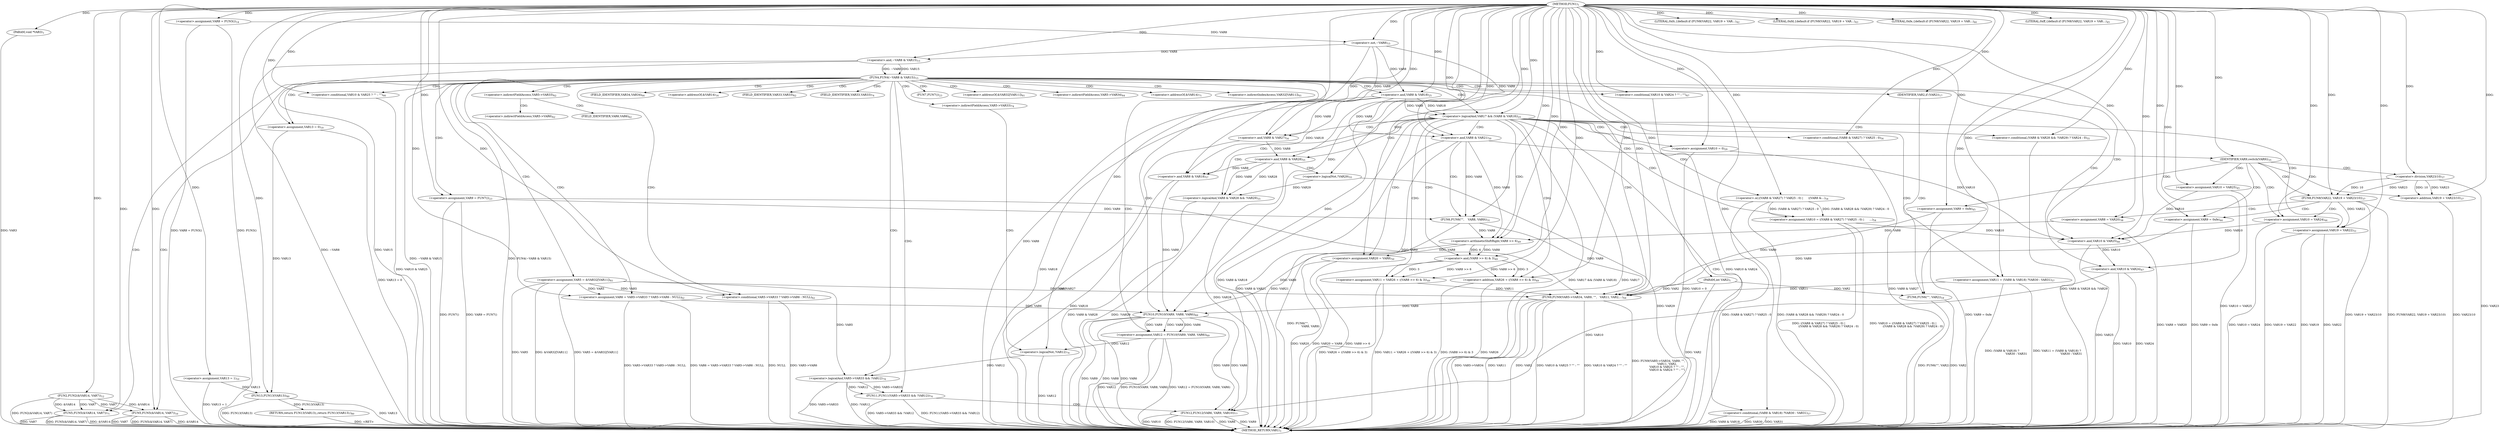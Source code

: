 digraph "FUN1" {  
"8" [label = <(METHOD,FUN1)<SUB>1</SUB>> ]
"221" [label = <(METHOD_RETURN,VAR1)<SUB>1</SUB>> ]
"9" [label = <(PARAM,int VAR2)<SUB>1</SUB>> ]
"10" [label = <(PARAM,void *VAR3)<SUB>1</SUB>> ]
"21" [label = <(&lt;operator&gt;.assignment,VAR13 = 1)<SUB>10</SUB>> ]
"24" [label = <(FUN2,FUN2(&amp;VAR14, VAR7))<SUB>12</SUB>> ]
"28" [label = <(&lt;operator&gt;.assignment,VAR8 = FUN3())<SUB>14</SUB>> ]
"52" [label = <(&lt;operator&gt;.assignment,VAR9 = FUN7())<SUB>23</SUB>> ]
"158" [label = <(&lt;operator&gt;.assignment,VAR5 = &amp;VAR32[VAR11])<SUB>61</SUB>> ]
"164" [label = <(&lt;operator&gt;.assignment,VAR6 = VAR5-&gt;VAR33 ? VAR5-&gt;VAR6 : NULL)<SUB>62</SUB>> ]
"174" [label = <(FUN9,FUN9(VAR5-&gt;VAR34, VAR9, &quot;&quot;,
		   VAR11, VAR2,
	...)<SUB>64</SUB>> ]
"194" [label = <(&lt;operator&gt;.assignment,VAR12 = FUN10(VAR9, VAR8, VAR6))<SUB>69</SUB>> ]
"200" [label = <(FUN5,FUN5(&amp;VAR14, VAR7))<SUB>71</SUB>> ]
"218" [label = <(RETURN,return FUN13(VAR13);,return FUN13(VAR13);)<SUB>80</SUB>> ]
"32" [label = <(FUN4,FUN4(~VAR8 &amp; VAR15))<SUB>15</SUB>> ]
"56" [label = <(&lt;operator&gt;.logicalAnd,VAR17 &amp;&amp; (VAR8 &amp; VAR18))<SUB>25</SUB>> ]
"205" [label = <(FUN11,FUN11(VAR5-&gt;VAR33 &amp;&amp; !VAR12))<SUB>74</SUB>> ]
"219" [label = <(FUN13,FUN13(VAR13))<SUB>80</SUB>> ]
"38" [label = <(FUN5,FUN5(&amp;VAR14, VAR7))<SUB>16</SUB>> ]
"48" [label = <(&lt;operator&gt;.assignment,VAR13 = 0)<SUB>19</SUB>> ]
"64" [label = <(&lt;operator&gt;.assignment,VAR10 = 0)<SUB>29</SUB>> ]
"115" [label = <(&lt;operator&gt;.assignment,VAR11 = VAR26 + ((VAR8 &gt;&gt; 6) &amp; 3))<SUB>49</SUB>> ]
"124" [label = <(&lt;operator&gt;.assignment,VAR20 = VAR8)<SUB>50</SUB>> ]
"127" [label = <(&lt;operator&gt;.assignment,VAR19 = VAR22)<SUB>51</SUB>> ]
"166" [label = <(&lt;operator&gt;.conditional,VAR5-&gt;VAR33 ? VAR5-&gt;VAR6 : NULL)<SUB>62</SUB>> ]
"182" [label = <(&lt;operator&gt;.conditional,VAR10 &amp; VAR25 ? &quot;&quot; : &quot;&quot;)<SUB>66</SUB>> ]
"188" [label = <(&lt;operator&gt;.conditional,VAR10 &amp; VAR24 ? &quot;&quot; : &quot;&quot;)<SUB>67</SUB>> ]
"196" [label = <(FUN10,FUN10(VAR9, VAR8, VAR6))<SUB>69</SUB>> ]
"213" [label = <(FUN12,FUN12(VAR6, VAR9, VAR10))<SUB>77</SUB>> ]
"33" [label = <(&lt;operator&gt;.and,~VAR8 &amp; VAR15)<SUB>15</SUB>> ]
"43" [label = <(IDENTIFIER,VAR2,if (VAR2))<SUB>17</SUB>> ]
"58" [label = <(&lt;operator&gt;.and,VAR8 &amp; VAR18)<SUB>25</SUB>> ]
"68" [label = <(&lt;operator&gt;.and,VAR8 &amp; VAR21)<SUB>30</SUB>> ]
"132" [label = <(&lt;operator&gt;.assignment,VAR10 = ((VAR8 &amp; VAR27) ? VAR25 : 0) |
		      ...)<SUB>54</SUB>> ]
"150" [label = <(&lt;operator&gt;.assignment,VAR11 = (VAR8 &amp; VAR18) ?
				VAR30 : VAR31)<SUB>57</SUB>> ]
"183" [label = <(&lt;operator&gt;.and,VAR10 &amp; VAR25)<SUB>66</SUB>> ]
"189" [label = <(&lt;operator&gt;.and,VAR10 &amp; VAR24)<SUB>67</SUB>> ]
"206" [label = <(&lt;operator&gt;.logicalAnd,VAR5-&gt;VAR33 &amp;&amp; !VAR12)<SUB>74</SUB>> ]
"34" [label = <(&lt;operator&gt;.not,~VAR8)<SUB>15</SUB>> ]
"45" [label = <(FUN6,FUN6(&quot;&quot;, VAR2))<SUB>18</SUB>> ]
"72" [label = <(FUN6,FUN6(&quot;&quot;,
			    VAR8, VAR9))<SUB>31</SUB>> ]
"117" [label = <(&lt;operator&gt;.addition,VAR26 + ((VAR8 &gt;&gt; 6) &amp; 3))<SUB>49</SUB>> ]
"210" [label = <(&lt;operator&gt;.logicalNot,!VAR12)<SUB>74</SUB>> ]
"77" [label = <(IDENTIFIER,VAR9,switch(VAR9))<SUB>35</SUB>> ]
"119" [label = <(&lt;operator&gt;.and,(VAR8 &gt;&gt; 6) &amp; 3)<SUB>49</SUB>> ]
"134" [label = <(&lt;operator&gt;.or,((VAR8 &amp; VAR27) ? VAR25 : 0) |
		      ((VAR8 &amp;...)<SUB>54</SUB>> ]
"152" [label = <(&lt;operator&gt;.conditional,(VAR8 &amp; VAR18) ?
				VAR30 : VAR31)<SUB>57</SUB>> ]
"94" [label = <(LITERAL,0xfc,{
				default:
					if (FUN8(VAR22, VAR19 + VAR...)<SUB>42</SUB>> ]
"96" [label = <(LITERAL,0xfd,{
				default:
					if (FUN8(VAR22, VAR19 + VAR...)<SUB>43</SUB>> ]
"98" [label = <(LITERAL,0xfe,{
				default:
					if (FUN8(VAR22, VAR19 + VAR...)<SUB>44</SUB>> ]
"99" [label = <(&lt;operator&gt;.assignment,VAR10 = VAR24)<SUB>44</SUB>> ]
"102" [label = <(&lt;operator&gt;.assignment,VAR9 = 0xfe)<SUB>44</SUB>> ]
"107" [label = <(LITERAL,0xff,{
				default:
					if (FUN8(VAR22, VAR19 + VAR...)<SUB>45</SUB>> ]
"108" [label = <(&lt;operator&gt;.assignment,VAR10 = VAR25)<SUB>45</SUB>> ]
"111" [label = <(&lt;operator&gt;.assignment,VAR9 = 0xfe)<SUB>45</SUB>> ]
"120" [label = <(&lt;operator&gt;.arithmeticShiftRight,VAR8 &gt;&gt; 6)<SUB>49</SUB>> ]
"135" [label = <(&lt;operator&gt;.conditional,(VAR8 &amp; VAR27) ? VAR25 : 0)<SUB>54</SUB>> ]
"141" [label = <(&lt;operator&gt;.conditional,(VAR8 &amp; VAR28 &amp;&amp; !VAR29) ? VAR24 : 0)<SUB>55</SUB>> ]
"153" [label = <(&lt;operator&gt;.and,VAR8 &amp; VAR18)<SUB>57</SUB>> ]
"81" [label = <(FUN8,FUN8(VAR22, VAR19 + VAR23/10))<SUB>37</SUB>> ]
"136" [label = <(&lt;operator&gt;.and,VAR8 &amp; VAR27)<SUB>54</SUB>> ]
"142" [label = <(&lt;operator&gt;.logicalAnd,VAR8 &amp; VAR28 &amp;&amp; !VAR29)<SUB>55</SUB>> ]
"89" [label = <(&lt;operator&gt;.assignment,VAR8 = VAR20)<SUB>38</SUB>> ]
"143" [label = <(&lt;operator&gt;.and,VAR8 &amp; VAR28)<SUB>55</SUB>> ]
"146" [label = <(&lt;operator&gt;.logicalNot,!VAR29)<SUB>55</SUB>> ]
"83" [label = <(&lt;operator&gt;.addition,VAR19 + VAR23/10)<SUB>37</SUB>> ]
"85" [label = <(&lt;operator&gt;.division,VAR23/10)<SUB>37</SUB>> ]
"54" [label = <(FUN7,FUN7())<SUB>23</SUB>> ]
"160" [label = <(&lt;operator&gt;.addressOf,&amp;VAR32[VAR11])<SUB>61</SUB>> ]
"175" [label = <(&lt;operator&gt;.indirectFieldAccess,VAR5-&gt;VAR34)<SUB>64</SUB>> ]
"201" [label = <(&lt;operator&gt;.addressOf,&amp;VAR14)<SUB>71</SUB>> ]
"161" [label = <(&lt;operator&gt;.indirectIndexAccess,VAR32[VAR11])<SUB>61</SUB>> ]
"167" [label = <(&lt;operator&gt;.indirectFieldAccess,VAR5-&gt;VAR33)<SUB>62</SUB>> ]
"170" [label = <(&lt;operator&gt;.indirectFieldAccess,VAR5-&gt;VAR6)<SUB>62</SUB>> ]
"177" [label = <(FIELD_IDENTIFIER,VAR34,VAR34)<SUB>64</SUB>> ]
"39" [label = <(&lt;operator&gt;.addressOf,&amp;VAR14)<SUB>16</SUB>> ]
"169" [label = <(FIELD_IDENTIFIER,VAR33,VAR33)<SUB>62</SUB>> ]
"172" [label = <(FIELD_IDENTIFIER,VAR6,VAR6)<SUB>62</SUB>> ]
"207" [label = <(&lt;operator&gt;.indirectFieldAccess,VAR5-&gt;VAR33)<SUB>74</SUB>> ]
"209" [label = <(FIELD_IDENTIFIER,VAR33,VAR33)<SUB>74</SUB>> ]
  "218" -> "221"  [ label = "DDG: &lt;RET&gt;"] 
  "9" -> "221"  [ label = "DDG: VAR2"] 
  "10" -> "221"  [ label = "DDG: VAR3"] 
  "21" -> "221"  [ label = "DDG: VAR13 = 1"] 
  "24" -> "221"  [ label = "DDG: FUN2(&amp;VAR14, VAR7)"] 
  "28" -> "221"  [ label = "DDG: FUN3()"] 
  "28" -> "221"  [ label = "DDG: VAR8 = FUN3()"] 
  "34" -> "221"  [ label = "DDG: VAR8"] 
  "33" -> "221"  [ label = "DDG: ~VAR8"] 
  "32" -> "221"  [ label = "DDG: ~VAR8 &amp; VAR15"] 
  "32" -> "221"  [ label = "DDG: FUN4(~VAR8 &amp; VAR15)"] 
  "52" -> "221"  [ label = "DDG: FUN7()"] 
  "52" -> "221"  [ label = "DDG: VAR9 = FUN7()"] 
  "58" -> "221"  [ label = "DDG: VAR18"] 
  "56" -> "221"  [ label = "DDG: VAR8 &amp; VAR18"] 
  "56" -> "221"  [ label = "DDG: VAR17 &amp;&amp; (VAR8 &amp; VAR18)"] 
  "135" -> "221"  [ label = "DDG: VAR8 &amp; VAR27"] 
  "134" -> "221"  [ label = "DDG: (VAR8 &amp; VAR27) ? VAR25 : 0"] 
  "142" -> "221"  [ label = "DDG: VAR8 &amp; VAR28"] 
  "142" -> "221"  [ label = "DDG: !VAR29"] 
  "141" -> "221"  [ label = "DDG: VAR8 &amp; VAR28 &amp;&amp; !VAR29"] 
  "134" -> "221"  [ label = "DDG: (VAR8 &amp; VAR28 &amp;&amp; !VAR29) ? VAR24 : 0"] 
  "132" -> "221"  [ label = "DDG: ((VAR8 &amp; VAR27) ? VAR25 : 0) |
		      ((VAR8 &amp; VAR28 &amp;&amp; !VAR29) ? VAR24 : 0)"] 
  "132" -> "221"  [ label = "DDG: VAR10 = ((VAR8 &amp; VAR27) ? VAR25 : 0) |
		      ((VAR8 &amp; VAR28 &amp;&amp; !VAR29) ? VAR24 : 0)"] 
  "153" -> "221"  [ label = "DDG: VAR18"] 
  "152" -> "221"  [ label = "DDG: VAR8 &amp; VAR18"] 
  "152" -> "221"  [ label = "DDG: VAR30"] 
  "150" -> "221"  [ label = "DDG: (VAR8 &amp; VAR18) ?
				VAR30 : VAR31"] 
  "150" -> "221"  [ label = "DDG: VAR11 = (VAR8 &amp; VAR18) ?
				VAR30 : VAR31"] 
  "64" -> "221"  [ label = "DDG: VAR10 = 0"] 
  "68" -> "221"  [ label = "DDG: VAR8 &amp; VAR21"] 
  "72" -> "221"  [ label = "DDG: FUN6(&quot;&quot;,
			    VAR8, VAR9)"] 
  "108" -> "221"  [ label = "DDG: VAR10 = VAR25"] 
  "111" -> "221"  [ label = "DDG: VAR9 = 0xfe"] 
  "83" -> "221"  [ label = "DDG: VAR23/10"] 
  "81" -> "221"  [ label = "DDG: VAR19 + VAR23/10"] 
  "81" -> "221"  [ label = "DDG: FUN8(VAR22, VAR19 + VAR23/10)"] 
  "99" -> "221"  [ label = "DDG: VAR10 = VAR24"] 
  "102" -> "221"  [ label = "DDG: VAR9 = 0xfe"] 
  "89" -> "221"  [ label = "DDG: VAR8 = VAR20"] 
  "119" -> "221"  [ label = "DDG: VAR8 &gt;&gt; 6"] 
  "117" -> "221"  [ label = "DDG: (VAR8 &gt;&gt; 6) &amp; 3"] 
  "115" -> "221"  [ label = "DDG: VAR26 + ((VAR8 &gt;&gt; 6) &amp; 3)"] 
  "115" -> "221"  [ label = "DDG: VAR11 = VAR26 + ((VAR8 &gt;&gt; 6) &amp; 3)"] 
  "124" -> "221"  [ label = "DDG: VAR20"] 
  "124" -> "221"  [ label = "DDG: VAR20 = VAR8"] 
  "127" -> "221"  [ label = "DDG: VAR19"] 
  "127" -> "221"  [ label = "DDG: VAR22"] 
  "127" -> "221"  [ label = "DDG: VAR19 = VAR22"] 
  "158" -> "221"  [ label = "DDG: VAR5"] 
  "158" -> "221"  [ label = "DDG: &amp;VAR32[VAR11]"] 
  "158" -> "221"  [ label = "DDG: VAR5 = &amp;VAR32[VAR11]"] 
  "166" -> "221"  [ label = "DDG: VAR5-&gt;VAR6"] 
  "164" -> "221"  [ label = "DDG: VAR5-&gt;VAR33 ? VAR5-&gt;VAR6 : NULL"] 
  "164" -> "221"  [ label = "DDG: VAR6 = VAR5-&gt;VAR33 ? VAR5-&gt;VAR6 : NULL"] 
  "174" -> "221"  [ label = "DDG: VAR5-&gt;VAR34"] 
  "174" -> "221"  [ label = "DDG: VAR11"] 
  "174" -> "221"  [ label = "DDG: VAR2"] 
  "183" -> "221"  [ label = "DDG: VAR25"] 
  "182" -> "221"  [ label = "DDG: VAR10 &amp; VAR25"] 
  "174" -> "221"  [ label = "DDG: VAR10 &amp; VAR25 ? &quot;&quot; : &quot;&quot;"] 
  "189" -> "221"  [ label = "DDG: VAR10"] 
  "189" -> "221"  [ label = "DDG: VAR24"] 
  "188" -> "221"  [ label = "DDG: VAR10 &amp; VAR24"] 
  "174" -> "221"  [ label = "DDG: VAR10 &amp; VAR24 ? &quot;&quot; : &quot;&quot;"] 
  "174" -> "221"  [ label = "DDG: FUN9(VAR5-&gt;VAR34, VAR9, &quot;&quot;,
		   VAR11, VAR2,
		   VAR10 &amp; VAR25 ? &quot;&quot; : &quot;&quot;,
		   VAR10 &amp; VAR24 ? &quot;&quot; : &quot;&quot;)"] 
  "194" -> "221"  [ label = "DDG: VAR12"] 
  "196" -> "221"  [ label = "DDG: VAR9"] 
  "196" -> "221"  [ label = "DDG: VAR8"] 
  "196" -> "221"  [ label = "DDG: VAR6"] 
  "194" -> "221"  [ label = "DDG: FUN10(VAR9, VAR8, VAR6)"] 
  "194" -> "221"  [ label = "DDG: VAR12 = FUN10(VAR9, VAR8, VAR6)"] 
  "200" -> "221"  [ label = "DDG: &amp;VAR14"] 
  "200" -> "221"  [ label = "DDG: VAR7"] 
  "200" -> "221"  [ label = "DDG: FUN5(&amp;VAR14, VAR7)"] 
  "206" -> "221"  [ label = "DDG: VAR5-&gt;VAR33"] 
  "210" -> "221"  [ label = "DDG: VAR12"] 
  "206" -> "221"  [ label = "DDG: !VAR12"] 
  "205" -> "221"  [ label = "DDG: VAR5-&gt;VAR33 &amp;&amp; !VAR12"] 
  "205" -> "221"  [ label = "DDG: FUN11(VAR5-&gt;VAR33 &amp;&amp; !VAR12)"] 
  "213" -> "221"  [ label = "DDG: VAR6"] 
  "213" -> "221"  [ label = "DDG: VAR9"] 
  "213" -> "221"  [ label = "DDG: VAR10"] 
  "213" -> "221"  [ label = "DDG: FUN12(VAR6, VAR9, VAR10)"] 
  "38" -> "221"  [ label = "DDG: &amp;VAR14"] 
  "38" -> "221"  [ label = "DDG: VAR7"] 
  "38" -> "221"  [ label = "DDG: FUN5(&amp;VAR14, VAR7)"] 
  "45" -> "221"  [ label = "DDG: VAR2"] 
  "45" -> "221"  [ label = "DDG: FUN6(&quot;&quot;, VAR2)"] 
  "48" -> "221"  [ label = "DDG: VAR13 = 0"] 
  "219" -> "221"  [ label = "DDG: VAR13"] 
  "219" -> "221"  [ label = "DDG: FUN13(VAR13)"] 
  "152" -> "221"  [ label = "DDG: VAR31"] 
  "33" -> "221"  [ label = "DDG: VAR15"] 
  "85" -> "221"  [ label = "DDG: VAR23"] 
  "68" -> "221"  [ label = "DDG: VAR21"] 
  "117" -> "221"  [ label = "DDG: VAR26"] 
  "136" -> "221"  [ label = "DDG: VAR27"] 
  "146" -> "221"  [ label = "DDG: VAR29"] 
  "143" -> "221"  [ label = "DDG: VAR28"] 
  "166" -> "221"  [ label = "DDG: NULL"] 
  "56" -> "221"  [ label = "DDG: VAR17"] 
  "8" -> "9"  [ label = "DDG: "] 
  "8" -> "10"  [ label = "DDG: "] 
  "8" -> "21"  [ label = "DDG: "] 
  "8" -> "28"  [ label = "DDG: "] 
  "8" -> "52"  [ label = "DDG: "] 
  "158" -> "164"  [ label = "DDG: VAR5"] 
  "8" -> "164"  [ label = "DDG: "] 
  "196" -> "194"  [ label = "DDG: VAR9"] 
  "196" -> "194"  [ label = "DDG: VAR8"] 
  "196" -> "194"  [ label = "DDG: VAR6"] 
  "219" -> "218"  [ label = "DDG: FUN13(VAR13)"] 
  "8" -> "24"  [ label = "DDG: "] 
  "158" -> "174"  [ label = "DDG: VAR5"] 
  "52" -> "174"  [ label = "DDG: VAR9"] 
  "72" -> "174"  [ label = "DDG: VAR9"] 
  "111" -> "174"  [ label = "DDG: VAR9"] 
  "102" -> "174"  [ label = "DDG: VAR9"] 
  "8" -> "174"  [ label = "DDG: "] 
  "150" -> "174"  [ label = "DDG: VAR11"] 
  "115" -> "174"  [ label = "DDG: VAR11"] 
  "9" -> "174"  [ label = "DDG: VAR2"] 
  "24" -> "200"  [ label = "DDG: &amp;VAR14"] 
  "8" -> "200"  [ label = "DDG: "] 
  "24" -> "200"  [ label = "DDG: VAR7"] 
  "33" -> "32"  [ label = "DDG: ~VAR8"] 
  "33" -> "32"  [ label = "DDG: VAR15"] 
  "8" -> "48"  [ label = "DDG: "] 
  "8" -> "56"  [ label = "DDG: "] 
  "58" -> "56"  [ label = "DDG: VAR8"] 
  "58" -> "56"  [ label = "DDG: VAR18"] 
  "8" -> "64"  [ label = "DDG: "] 
  "8" -> "115"  [ label = "DDG: "] 
  "119" -> "115"  [ label = "DDG: VAR8 &gt;&gt; 6"] 
  "119" -> "115"  [ label = "DDG: 3"] 
  "120" -> "124"  [ label = "DDG: VAR8"] 
  "8" -> "124"  [ label = "DDG: "] 
  "81" -> "127"  [ label = "DDG: VAR22"] 
  "8" -> "127"  [ label = "DDG: "] 
  "158" -> "166"  [ label = "DDG: VAR5"] 
  "8" -> "166"  [ label = "DDG: "] 
  "8" -> "182"  [ label = "DDG: "] 
  "8" -> "188"  [ label = "DDG: "] 
  "174" -> "196"  [ label = "DDG: VAR9"] 
  "8" -> "196"  [ label = "DDG: "] 
  "153" -> "196"  [ label = "DDG: VAR8"] 
  "120" -> "196"  [ label = "DDG: VAR8"] 
  "164" -> "196"  [ label = "DDG: VAR6"] 
  "206" -> "205"  [ label = "DDG: VAR5-&gt;VAR33"] 
  "206" -> "205"  [ label = "DDG: !VAR12"] 
  "21" -> "219"  [ label = "DDG: VAR13"] 
  "48" -> "219"  [ label = "DDG: VAR13"] 
  "8" -> "219"  [ label = "DDG: "] 
  "34" -> "33"  [ label = "DDG: VAR8"] 
  "8" -> "33"  [ label = "DDG: "] 
  "24" -> "38"  [ label = "DDG: &amp;VAR14"] 
  "8" -> "38"  [ label = "DDG: "] 
  "24" -> "38"  [ label = "DDG: VAR7"] 
  "8" -> "43"  [ label = "DDG: "] 
  "34" -> "58"  [ label = "DDG: VAR8"] 
  "8" -> "58"  [ label = "DDG: "] 
  "134" -> "132"  [ label = "DDG: (VAR8 &amp; VAR27) ? VAR25 : 0"] 
  "134" -> "132"  [ label = "DDG: (VAR8 &amp; VAR28 &amp;&amp; !VAR29) ? VAR24 : 0"] 
  "8" -> "150"  [ label = "DDG: "] 
  "132" -> "183"  [ label = "DDG: VAR10"] 
  "64" -> "183"  [ label = "DDG: VAR10"] 
  "108" -> "183"  [ label = "DDG: VAR10"] 
  "99" -> "183"  [ label = "DDG: VAR10"] 
  "8" -> "183"  [ label = "DDG: "] 
  "183" -> "189"  [ label = "DDG: VAR10"] 
  "8" -> "189"  [ label = "DDG: "] 
  "158" -> "206"  [ label = "DDG: VAR5"] 
  "210" -> "206"  [ label = "DDG: VAR12"] 
  "196" -> "213"  [ label = "DDG: VAR6"] 
  "8" -> "213"  [ label = "DDG: "] 
  "196" -> "213"  [ label = "DDG: VAR9"] 
  "189" -> "213"  [ label = "DDG: VAR10"] 
  "28" -> "34"  [ label = "DDG: VAR8"] 
  "8" -> "34"  [ label = "DDG: "] 
  "34" -> "68"  [ label = "DDG: VAR8"] 
  "58" -> "68"  [ label = "DDG: VAR8"] 
  "8" -> "68"  [ label = "DDG: "] 
  "8" -> "117"  [ label = "DDG: "] 
  "119" -> "117"  [ label = "DDG: VAR8 &gt;&gt; 6"] 
  "119" -> "117"  [ label = "DDG: 3"] 
  "194" -> "210"  [ label = "DDG: VAR12"] 
  "8" -> "210"  [ label = "DDG: "] 
  "8" -> "45"  [ label = "DDG: "] 
  "9" -> "45"  [ label = "DDG: VAR2"] 
  "8" -> "72"  [ label = "DDG: "] 
  "68" -> "72"  [ label = "DDG: VAR8"] 
  "52" -> "72"  [ label = "DDG: VAR9"] 
  "8" -> "77"  [ label = "DDG: "] 
  "120" -> "119"  [ label = "DDG: VAR8"] 
  "120" -> "119"  [ label = "DDG: 6"] 
  "8" -> "119"  [ label = "DDG: "] 
  "8" -> "134"  [ label = "DDG: "] 
  "8" -> "152"  [ label = "DDG: "] 
  "8" -> "94"  [ label = "DDG: "] 
  "8" -> "96"  [ label = "DDG: "] 
  "8" -> "98"  [ label = "DDG: "] 
  "8" -> "99"  [ label = "DDG: "] 
  "8" -> "102"  [ label = "DDG: "] 
  "8" -> "107"  [ label = "DDG: "] 
  "8" -> "108"  [ label = "DDG: "] 
  "8" -> "111"  [ label = "DDG: "] 
  "68" -> "120"  [ label = "DDG: VAR8"] 
  "72" -> "120"  [ label = "DDG: VAR8"] 
  "89" -> "120"  [ label = "DDG: VAR8"] 
  "8" -> "120"  [ label = "DDG: "] 
  "8" -> "135"  [ label = "DDG: "] 
  "8" -> "141"  [ label = "DDG: "] 
  "143" -> "153"  [ label = "DDG: VAR8"] 
  "8" -> "153"  [ label = "DDG: "] 
  "58" -> "153"  [ label = "DDG: VAR18"] 
  "34" -> "136"  [ label = "DDG: VAR8"] 
  "58" -> "136"  [ label = "DDG: VAR8"] 
  "8" -> "136"  [ label = "DDG: "] 
  "143" -> "142"  [ label = "DDG: VAR8"] 
  "143" -> "142"  [ label = "DDG: VAR28"] 
  "146" -> "142"  [ label = "DDG: VAR29"] 
  "8" -> "81"  [ label = "DDG: "] 
  "85" -> "81"  [ label = "DDG: VAR23"] 
  "85" -> "81"  [ label = "DDG: 10"] 
  "8" -> "89"  [ label = "DDG: "] 
  "136" -> "143"  [ label = "DDG: VAR8"] 
  "8" -> "143"  [ label = "DDG: "] 
  "8" -> "146"  [ label = "DDG: "] 
  "8" -> "83"  [ label = "DDG: "] 
  "85" -> "83"  [ label = "DDG: VAR23"] 
  "85" -> "83"  [ label = "DDG: 10"] 
  "8" -> "85"  [ label = "DDG: "] 
  "32" -> "167"  [ label = "CDG: "] 
  "32" -> "188"  [ label = "CDG: "] 
  "32" -> "52"  [ label = "CDG: "] 
  "32" -> "169"  [ label = "CDG: "] 
  "32" -> "161"  [ label = "CDG: "] 
  "32" -> "38"  [ label = "CDG: "] 
  "32" -> "209"  [ label = "CDG: "] 
  "32" -> "196"  [ label = "CDG: "] 
  "32" -> "56"  [ label = "CDG: "] 
  "32" -> "189"  [ label = "CDG: "] 
  "32" -> "206"  [ label = "CDG: "] 
  "32" -> "54"  [ label = "CDG: "] 
  "32" -> "207"  [ label = "CDG: "] 
  "32" -> "43"  [ label = "CDG: "] 
  "32" -> "174"  [ label = "CDG: "] 
  "32" -> "194"  [ label = "CDG: "] 
  "32" -> "182"  [ label = "CDG: "] 
  "32" -> "164"  [ label = "CDG: "] 
  "32" -> "201"  [ label = "CDG: "] 
  "32" -> "205"  [ label = "CDG: "] 
  "32" -> "158"  [ label = "CDG: "] 
  "32" -> "160"  [ label = "CDG: "] 
  "32" -> "48"  [ label = "CDG: "] 
  "32" -> "183"  [ label = "CDG: "] 
  "32" -> "166"  [ label = "CDG: "] 
  "32" -> "200"  [ label = "CDG: "] 
  "32" -> "177"  [ label = "CDG: "] 
  "32" -> "175"  [ label = "CDG: "] 
  "32" -> "39"  [ label = "CDG: "] 
  "32" -> "58"  [ label = "CDG: "] 
  "56" -> "115"  [ label = "CDG: "] 
  "56" -> "68"  [ label = "CDG: "] 
  "56" -> "64"  [ label = "CDG: "] 
  "56" -> "120"  [ label = "CDG: "] 
  "56" -> "136"  [ label = "CDG: "] 
  "56" -> "132"  [ label = "CDG: "] 
  "56" -> "150"  [ label = "CDG: "] 
  "56" -> "119"  [ label = "CDG: "] 
  "56" -> "153"  [ label = "CDG: "] 
  "56" -> "134"  [ label = "CDG: "] 
  "56" -> "152"  [ label = "CDG: "] 
  "56" -> "127"  [ label = "CDG: "] 
  "56" -> "141"  [ label = "CDG: "] 
  "56" -> "142"  [ label = "CDG: "] 
  "56" -> "143"  [ label = "CDG: "] 
  "56" -> "135"  [ label = "CDG: "] 
  "56" -> "117"  [ label = "CDG: "] 
  "56" -> "124"  [ label = "CDG: "] 
  "205" -> "213"  [ label = "CDG: "] 
  "167" -> "170"  [ label = "CDG: "] 
  "167" -> "172"  [ label = "CDG: "] 
  "43" -> "45"  [ label = "CDG: "] 
  "68" -> "77"  [ label = "CDG: "] 
  "68" -> "72"  [ label = "CDG: "] 
  "207" -> "210"  [ label = "CDG: "] 
  "77" -> "81"  [ label = "CDG: "] 
  "77" -> "102"  [ label = "CDG: "] 
  "77" -> "85"  [ label = "CDG: "] 
  "77" -> "108"  [ label = "CDG: "] 
  "77" -> "111"  [ label = "CDG: "] 
  "77" -> "99"  [ label = "CDG: "] 
  "77" -> "83"  [ label = "CDG: "] 
  "81" -> "102"  [ label = "CDG: "] 
  "81" -> "89"  [ label = "CDG: "] 
  "81" -> "99"  [ label = "CDG: "] 
  "143" -> "146"  [ label = "CDG: "] 
}
